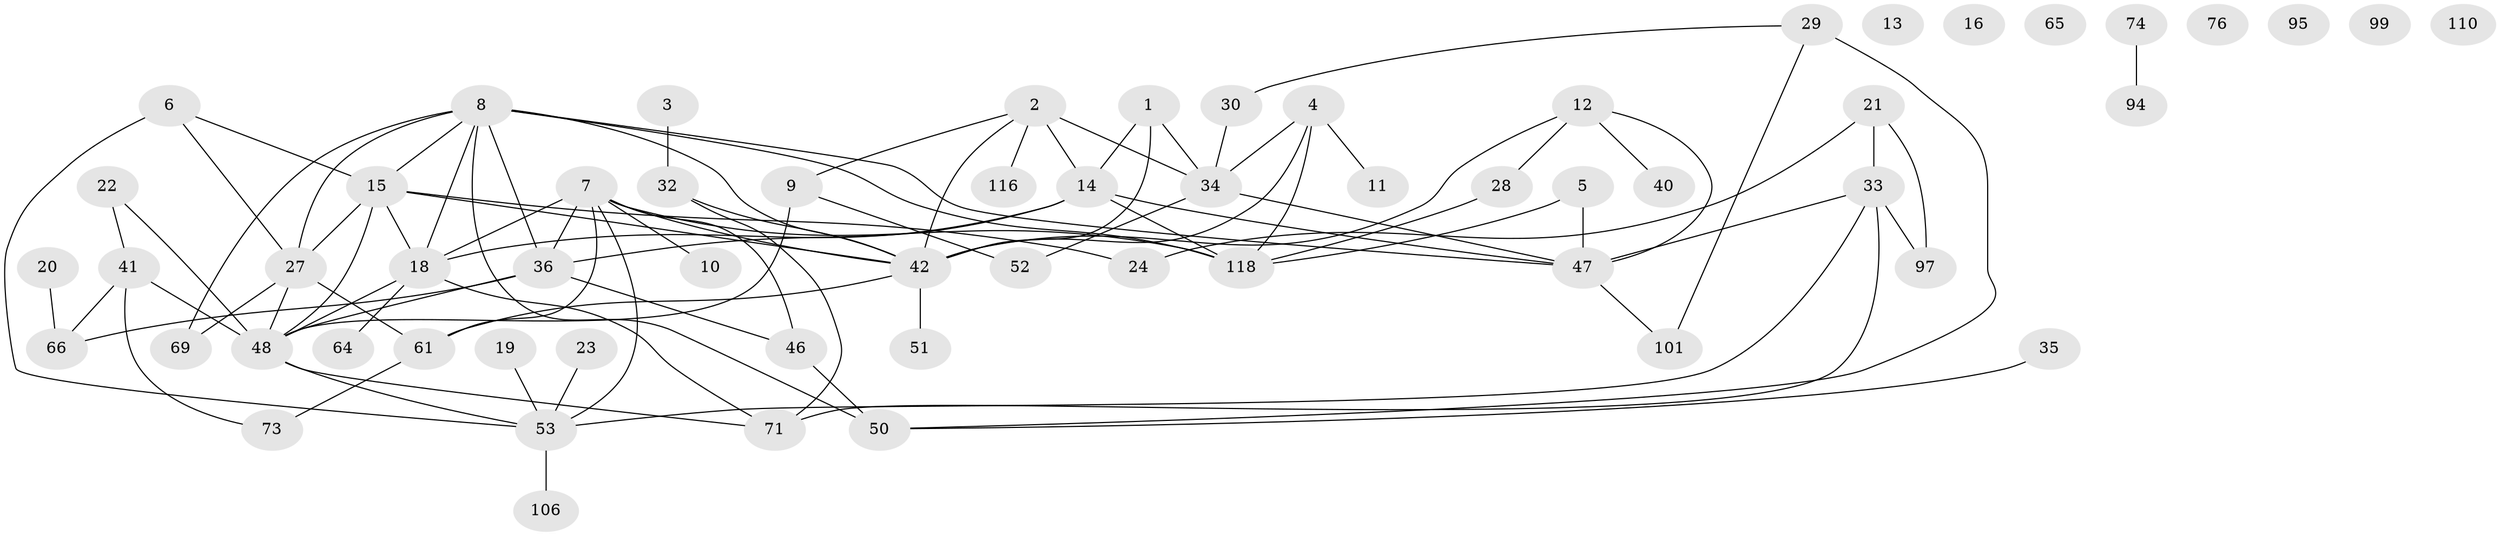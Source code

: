 // original degree distribution, {2: 0.24793388429752067, 3: 0.2231404958677686, 1: 0.21487603305785125, 6: 0.049586776859504134, 4: 0.1322314049586777, 0: 0.05785123966942149, 5: 0.05785123966942149, 7: 0.01652892561983471}
// Generated by graph-tools (version 1.1) at 2025/12/03/09/25 04:12:58]
// undirected, 60 vertices, 93 edges
graph export_dot {
graph [start="1"]
  node [color=gray90,style=filled];
  1 [super="+45"];
  2 [super="+57"];
  3 [super="+84"];
  4 [super="+80"];
  5;
  6 [super="+96"];
  7 [super="+107+17+81+78"];
  8 [super="+26+58+114+91"];
  9 [super="+54+88"];
  10;
  11 [super="+59+37"];
  12;
  13;
  14 [super="+108"];
  15 [super="+39"];
  16;
  18 [super="+70+87"];
  19;
  20 [super="+44"];
  21 [super="+89+67"];
  22;
  23 [super="+25"];
  24;
  27 [super="+121+77"];
  28 [super="+105"];
  29;
  30 [super="+63"];
  32 [super="+55"];
  33;
  34 [super="+38"];
  35;
  36 [super="+60+85"];
  40;
  41;
  42 [super="+72+43"];
  46 [super="+62"];
  47 [super="+49"];
  48 [super="+79+56"];
  50 [super="+93"];
  51;
  52;
  53 [super="+75"];
  61 [super="+90"];
  64;
  65;
  66;
  69;
  71;
  73 [super="+98"];
  74;
  76;
  94;
  95;
  97;
  99;
  101 [super="+113+109"];
  106;
  110;
  116;
  118 [super="+119"];
  1 -- 34;
  1 -- 14;
  1 -- 42;
  2 -- 34 [weight=2];
  2 -- 116;
  2 -- 42 [weight=2];
  2 -- 14 [weight=2];
  2 -- 9;
  3 -- 32;
  4 -- 118;
  4 -- 11;
  4 -- 42;
  4 -- 34;
  5 -- 118;
  5 -- 47;
  6 -- 27;
  6 -- 15;
  6 -- 53;
  7 -- 46;
  7 -- 53;
  7 -- 36;
  7 -- 118;
  7 -- 42;
  7 -- 61;
  7 -- 10;
  7 -- 18;
  8 -- 47;
  8 -- 27;
  8 -- 118;
  8 -- 18;
  8 -- 69;
  8 -- 15;
  8 -- 36;
  8 -- 42;
  8 -- 50;
  9 -- 48;
  9 -- 52;
  12 -- 40;
  12 -- 42;
  12 -- 47;
  12 -- 28;
  14 -- 118;
  14 -- 47;
  14 -- 18;
  14 -- 36;
  15 -- 27;
  15 -- 18;
  15 -- 24;
  15 -- 42;
  15 -- 48;
  18 -- 64;
  18 -- 71;
  18 -- 48;
  19 -- 53;
  20 -- 66;
  21 -- 97;
  21 -- 24;
  21 -- 33;
  22 -- 41;
  22 -- 48;
  23 -- 53;
  27 -- 69;
  27 -- 61;
  27 -- 48;
  28 -- 118;
  29 -- 101;
  29 -- 30;
  29 -- 50;
  30 -- 34;
  32 -- 42;
  32 -- 71;
  33 -- 47;
  33 -- 71;
  33 -- 97;
  33 -- 53;
  34 -- 52;
  34 -- 47;
  35 -- 50;
  36 -- 66;
  36 -- 48;
  36 -- 46;
  41 -- 66;
  41 -- 48;
  41 -- 73;
  42 -- 61;
  42 -- 51;
  46 -- 50;
  47 -- 101;
  48 -- 71;
  48 -- 53;
  53 -- 106;
  61 -- 73;
  74 -- 94;
}
